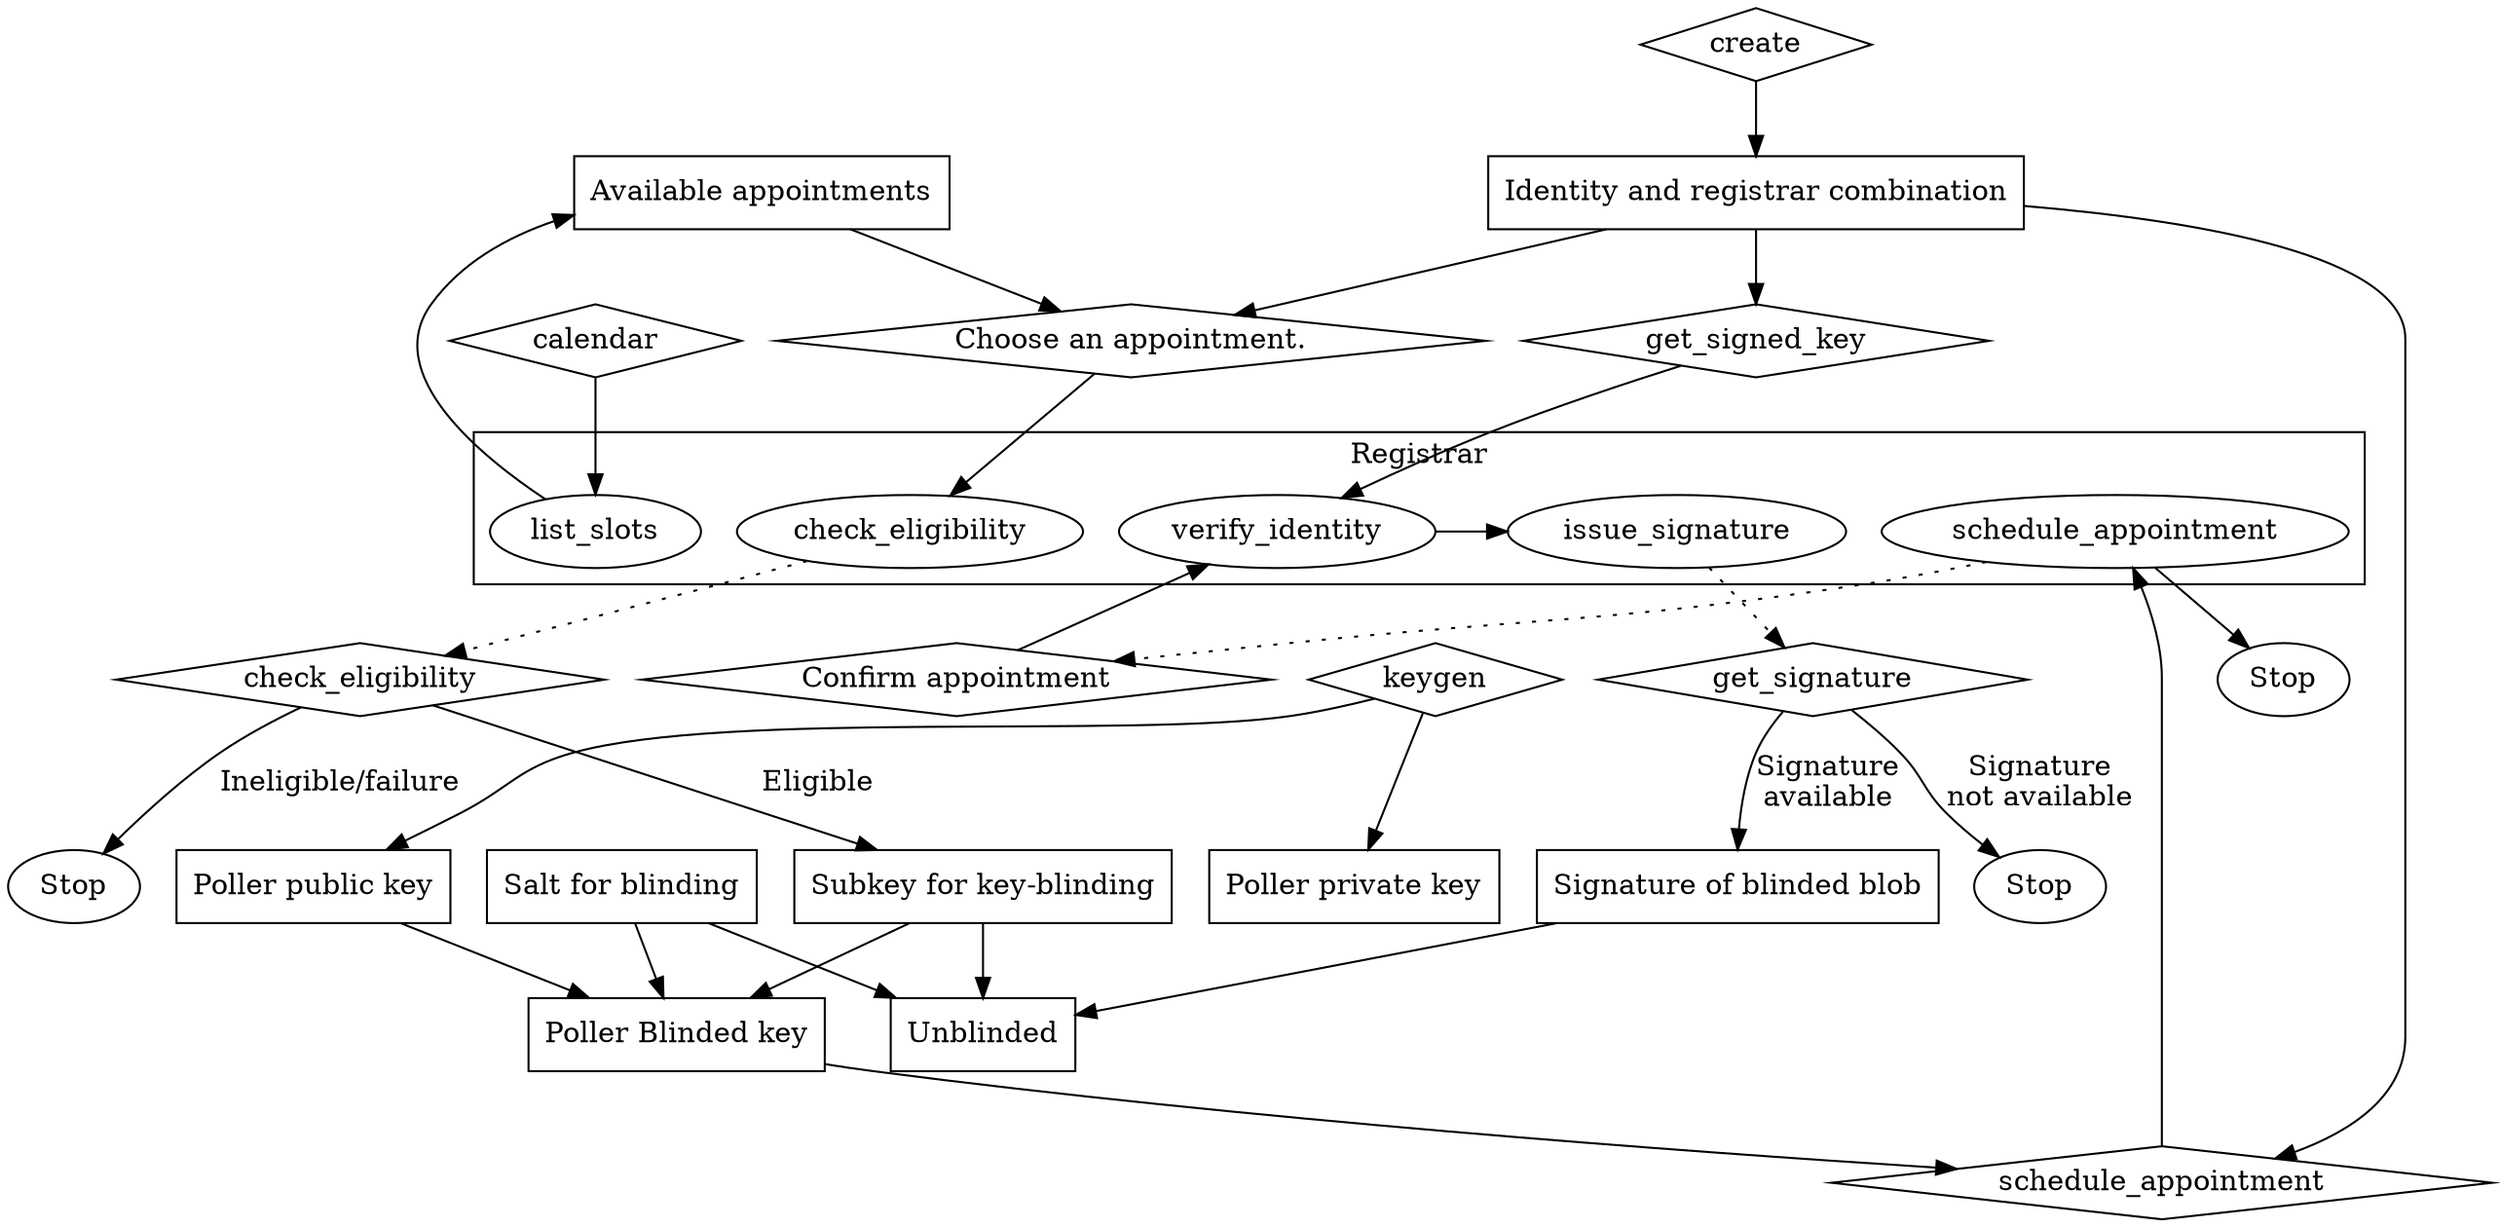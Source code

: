 // Registrar process
digraph {
  subgraph cluster_Registrar {
    label="Registrar"
    r_list_slots [label="list_slots"]
    r_schedule_appointment [label="schedule_appointment"]
    r_verify_identity [label="verify_identity"]
    r_check_eligibility [label="check_eligibility"]
    r_issue_signature [label="issue_signature"]
    r_verify_identity -> r_issue_signature [constraint="false"]
  }

  // Step 1
  create [shape="diamond"]
  Identity [label="Identity and registrar combination" shape="box"]

  create -> Identity

  keygen [shape="diamond"]
  Public [label="Poller public key" shape="box"]
  Private [label="Poller private key" shape="box"]

  keygen -> Public
  keygen -> Private

  calendar [shape="diamond"]
  Appointments [label="Available appointments" shape="box"]
  calendar -> r_list_slots -> Appointments

  Appointments -> Request1
  Identity -> Request1
  Request1 [label="Choose an appointment." shape="diamond"]
  Request1 -> r_check_eligibility // [label="Request acknowledgement of eligibility"]

  CheckEligibility [label="check_eligibility" shape="diamond"]
  r_check_eligibility -> CheckEligibility [style="dotted"]
  CheckEligibility -> Subkey [label="Eligible"]
  CheckEligibility -> Fail1 [label="Ineligible/failure"]
  Fail1 [label="Stop"]

  Subkey [label="Subkey for key-blinding" shape="box"]
  Salt [label="Salt for blinding" shape="box"]

  Blinded [label="Poller Blinded key" shape="box"]
  Subkey -> Blinded
  Salt -> Blinded
  Public -> Blinded

  schedule_appointment [shape="diamond"]
  Identity -> schedule_appointment
  Blinded  -> schedule_appointment -> r_schedule_appointment
  r_schedule_appointment -> Confirmation [style=dotted]
  r_schedule_appointment -> Fail2
  Confirmation [label="Confirm appointment" shape="diamond"]
  Fail2 [label="Stop"]

  // Step 2
  Sync [label="get_signed_key" shape=diamond]
  Fail3 [label="Stop"]
  Identity -> Sync -> r_verify_identity
  Confirmation -> r_verify_identity
  get_signature [shape="diamond"]
  r_issue_signature -> get_signature [style=dotted]
  get_signature -> SignedBlinded [label="Signature\navailable"]
  get_signature -> Fail3 [label="Signature\nnot available"]
  SignedBlinded [label="Signature of blinded blob" shape="box"]

  Salt -> Unblinded
  Subkey -> Unblinded
  SignedBlinded -> Unblinded

  Unblinded [shape="box"]
}
